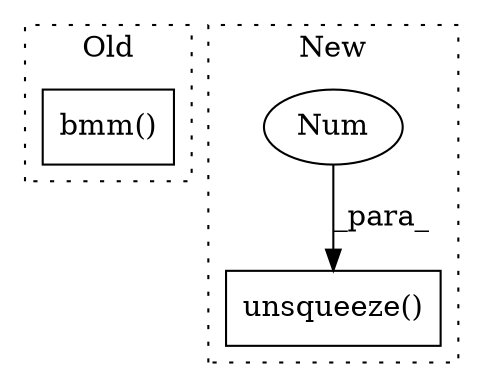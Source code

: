 digraph G {
subgraph cluster0 {
1 [label="bmm()" a="75" s="3498,3548" l="35,1" shape="box"];
label = "Old";
style="dotted";
}
subgraph cluster1 {
2 [label="unsqueeze()" a="75" s="3229,3246" l="16,1" shape="box"];
3 [label="Num" a="76" s="3245" l="1" shape="ellipse"];
label = "New";
style="dotted";
}
3 -> 2 [label="_para_"];
}